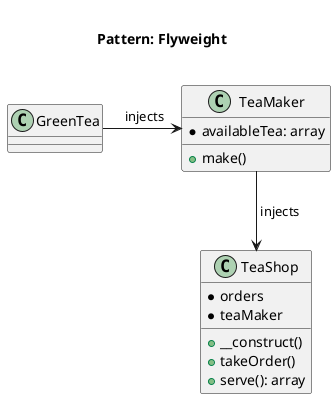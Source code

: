 @startuml
    Title <size:20>\nPattern: Flyweight\n

    class GreenTea

    class TeaShop {
        * orders
        * teaMaker
        + __construct()
        + takeOrder()
        + serve(): array
    }

    class TeaMaker {
        * availableTea: array
        + make()
    }

    GreenTea -right-> TeaMaker: " injects"
    TeaMaker --> TeaShop: " injects"
@enduml